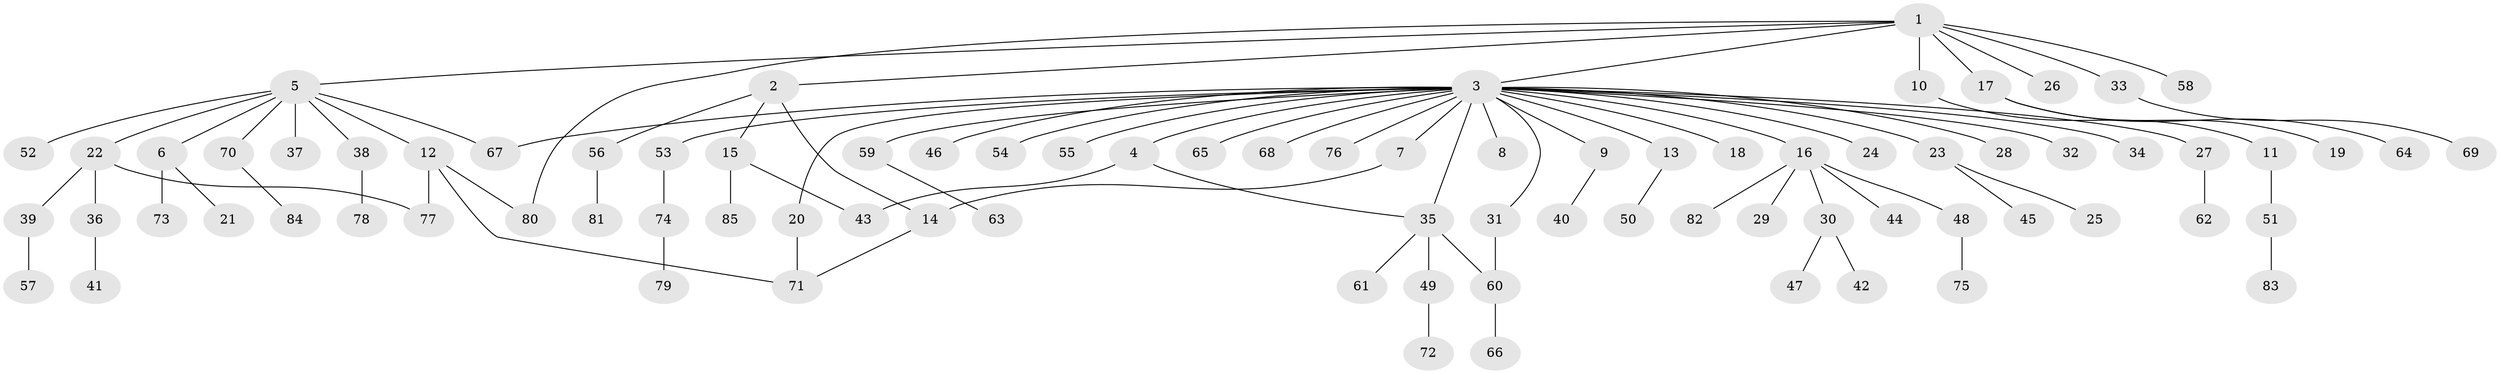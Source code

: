 // Generated by graph-tools (version 1.1) at 2025/14/03/09/25 04:14:47]
// undirected, 85 vertices, 93 edges
graph export_dot {
graph [start="1"]
  node [color=gray90,style=filled];
  1;
  2;
  3;
  4;
  5;
  6;
  7;
  8;
  9;
  10;
  11;
  12;
  13;
  14;
  15;
  16;
  17;
  18;
  19;
  20;
  21;
  22;
  23;
  24;
  25;
  26;
  27;
  28;
  29;
  30;
  31;
  32;
  33;
  34;
  35;
  36;
  37;
  38;
  39;
  40;
  41;
  42;
  43;
  44;
  45;
  46;
  47;
  48;
  49;
  50;
  51;
  52;
  53;
  54;
  55;
  56;
  57;
  58;
  59;
  60;
  61;
  62;
  63;
  64;
  65;
  66;
  67;
  68;
  69;
  70;
  71;
  72;
  73;
  74;
  75;
  76;
  77;
  78;
  79;
  80;
  81;
  82;
  83;
  84;
  85;
  1 -- 2;
  1 -- 3;
  1 -- 5;
  1 -- 10;
  1 -- 17;
  1 -- 26;
  1 -- 33;
  1 -- 58;
  1 -- 80;
  2 -- 14;
  2 -- 15;
  2 -- 56;
  3 -- 4;
  3 -- 7;
  3 -- 8;
  3 -- 9;
  3 -- 13;
  3 -- 16;
  3 -- 18;
  3 -- 20;
  3 -- 23;
  3 -- 24;
  3 -- 27;
  3 -- 28;
  3 -- 31;
  3 -- 32;
  3 -- 34;
  3 -- 35;
  3 -- 46;
  3 -- 53;
  3 -- 54;
  3 -- 55;
  3 -- 59;
  3 -- 65;
  3 -- 67;
  3 -- 68;
  3 -- 76;
  4 -- 35;
  4 -- 43;
  5 -- 6;
  5 -- 12;
  5 -- 22;
  5 -- 37;
  5 -- 38;
  5 -- 52;
  5 -- 67;
  5 -- 70;
  6 -- 21;
  6 -- 73;
  7 -- 14;
  9 -- 40;
  10 -- 11;
  11 -- 51;
  12 -- 71;
  12 -- 77;
  12 -- 80;
  13 -- 50;
  14 -- 71;
  15 -- 43;
  15 -- 85;
  16 -- 29;
  16 -- 30;
  16 -- 44;
  16 -- 48;
  16 -- 82;
  17 -- 19;
  17 -- 64;
  20 -- 71;
  22 -- 36;
  22 -- 39;
  22 -- 77;
  23 -- 25;
  23 -- 45;
  27 -- 62;
  30 -- 42;
  30 -- 47;
  31 -- 60;
  33 -- 69;
  35 -- 49;
  35 -- 60;
  35 -- 61;
  36 -- 41;
  38 -- 78;
  39 -- 57;
  48 -- 75;
  49 -- 72;
  51 -- 83;
  53 -- 74;
  56 -- 81;
  59 -- 63;
  60 -- 66;
  70 -- 84;
  74 -- 79;
}

